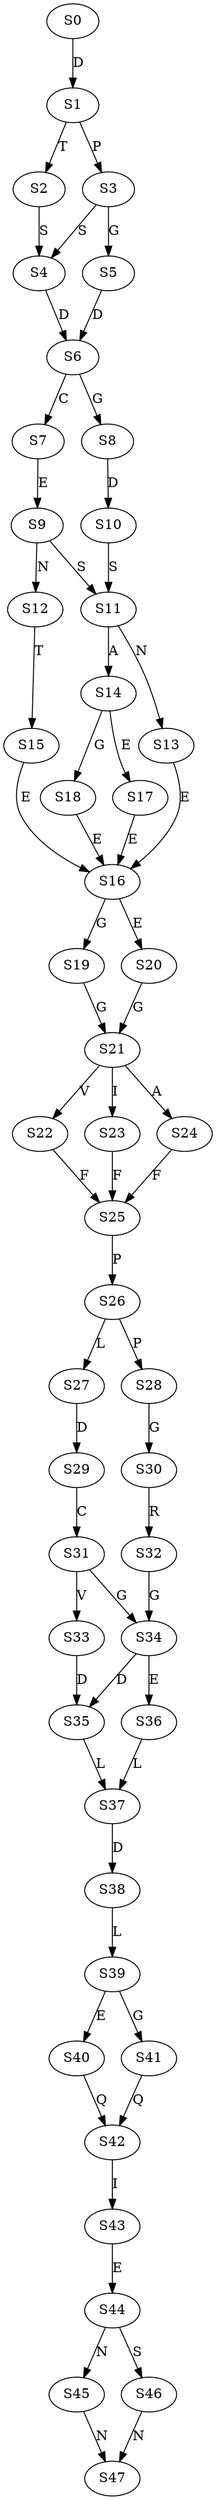 strict digraph  {
	S0 -> S1 [ label = D ];
	S1 -> S2 [ label = T ];
	S1 -> S3 [ label = P ];
	S2 -> S4 [ label = S ];
	S3 -> S5 [ label = G ];
	S3 -> S4 [ label = S ];
	S4 -> S6 [ label = D ];
	S5 -> S6 [ label = D ];
	S6 -> S7 [ label = C ];
	S6 -> S8 [ label = G ];
	S7 -> S9 [ label = E ];
	S8 -> S10 [ label = D ];
	S9 -> S11 [ label = S ];
	S9 -> S12 [ label = N ];
	S10 -> S11 [ label = S ];
	S11 -> S13 [ label = N ];
	S11 -> S14 [ label = A ];
	S12 -> S15 [ label = T ];
	S13 -> S16 [ label = E ];
	S14 -> S17 [ label = E ];
	S14 -> S18 [ label = G ];
	S15 -> S16 [ label = E ];
	S16 -> S19 [ label = G ];
	S16 -> S20 [ label = E ];
	S17 -> S16 [ label = E ];
	S18 -> S16 [ label = E ];
	S19 -> S21 [ label = G ];
	S20 -> S21 [ label = G ];
	S21 -> S22 [ label = V ];
	S21 -> S23 [ label = I ];
	S21 -> S24 [ label = A ];
	S22 -> S25 [ label = F ];
	S23 -> S25 [ label = F ];
	S24 -> S25 [ label = F ];
	S25 -> S26 [ label = P ];
	S26 -> S27 [ label = L ];
	S26 -> S28 [ label = P ];
	S27 -> S29 [ label = D ];
	S28 -> S30 [ label = G ];
	S29 -> S31 [ label = C ];
	S30 -> S32 [ label = R ];
	S31 -> S33 [ label = V ];
	S31 -> S34 [ label = G ];
	S32 -> S34 [ label = G ];
	S33 -> S35 [ label = D ];
	S34 -> S35 [ label = D ];
	S34 -> S36 [ label = E ];
	S35 -> S37 [ label = L ];
	S36 -> S37 [ label = L ];
	S37 -> S38 [ label = D ];
	S38 -> S39 [ label = L ];
	S39 -> S40 [ label = E ];
	S39 -> S41 [ label = G ];
	S40 -> S42 [ label = Q ];
	S41 -> S42 [ label = Q ];
	S42 -> S43 [ label = I ];
	S43 -> S44 [ label = E ];
	S44 -> S45 [ label = N ];
	S44 -> S46 [ label = S ];
	S45 -> S47 [ label = N ];
	S46 -> S47 [ label = N ];
}
